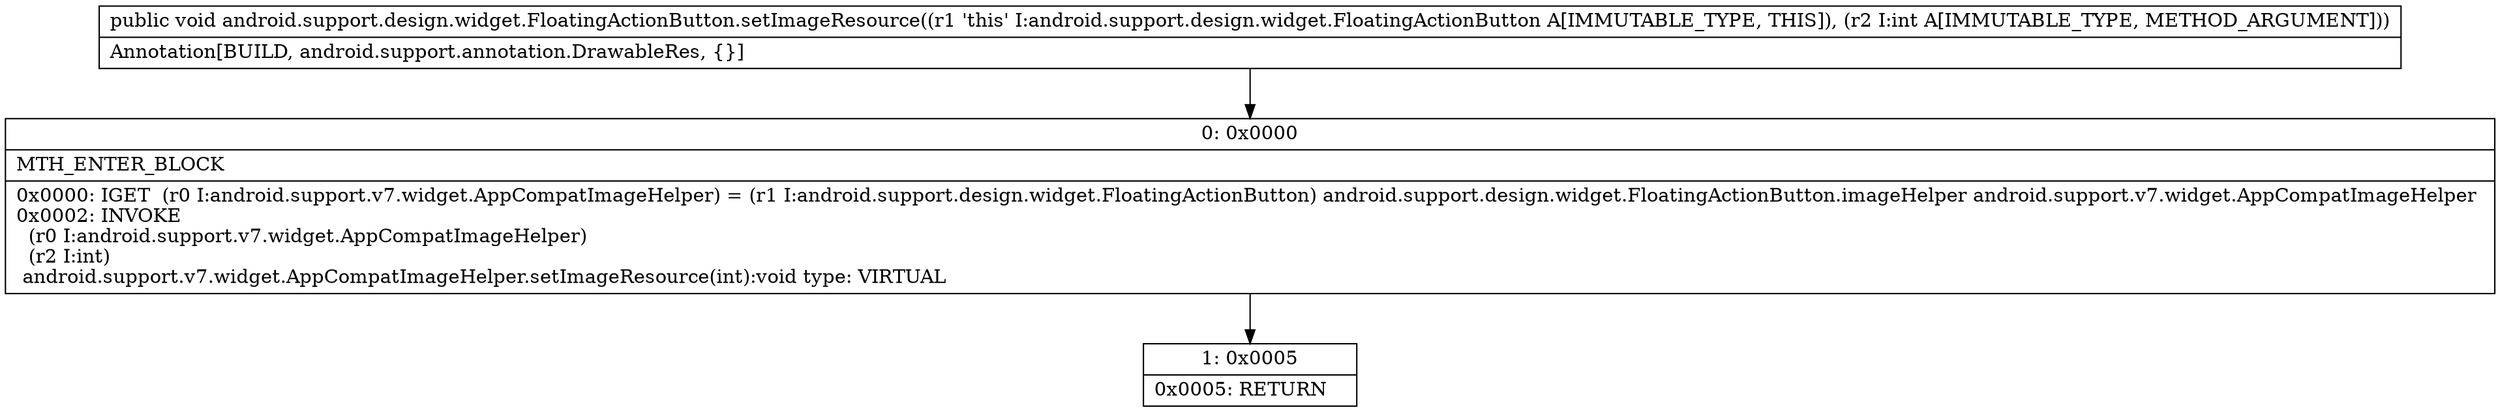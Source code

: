 digraph "CFG forandroid.support.design.widget.FloatingActionButton.setImageResource(I)V" {
Node_0 [shape=record,label="{0\:\ 0x0000|MTH_ENTER_BLOCK\l|0x0000: IGET  (r0 I:android.support.v7.widget.AppCompatImageHelper) = (r1 I:android.support.design.widget.FloatingActionButton) android.support.design.widget.FloatingActionButton.imageHelper android.support.v7.widget.AppCompatImageHelper \l0x0002: INVOKE  \l  (r0 I:android.support.v7.widget.AppCompatImageHelper)\l  (r2 I:int)\l android.support.v7.widget.AppCompatImageHelper.setImageResource(int):void type: VIRTUAL \l}"];
Node_1 [shape=record,label="{1\:\ 0x0005|0x0005: RETURN   \l}"];
MethodNode[shape=record,label="{public void android.support.design.widget.FloatingActionButton.setImageResource((r1 'this' I:android.support.design.widget.FloatingActionButton A[IMMUTABLE_TYPE, THIS]), (r2 I:int A[IMMUTABLE_TYPE, METHOD_ARGUMENT]))  | Annotation[BUILD, android.support.annotation.DrawableRes, \{\}]\l}"];
MethodNode -> Node_0;
Node_0 -> Node_1;
}

